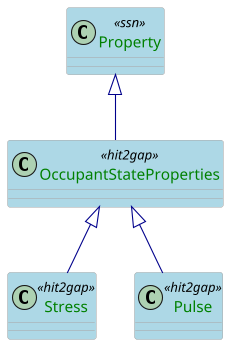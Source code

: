 @startuml

scale 0.35

skinparam class {
  ArrowColor DarkBlue
  ArrowFontColor DarkBlue
  BackgroundColor LightBlue
  BorderColor DarkGrey
}

skinparam dpi 300
skinparam stereotypeCBackgroundColor Wheat
skinparam classAttributeFontColor  Green


class Property <<ssn>>

class OccupantStateProperties <<hit2gap>>

class Stress <<hit2gap>>
class Pulse <<hit2gap>>

Property <|-- OccupantStateProperties


OccupantStateProperties <|-- Stress 
OccupantStateProperties <|-- Pulse


@enduml
